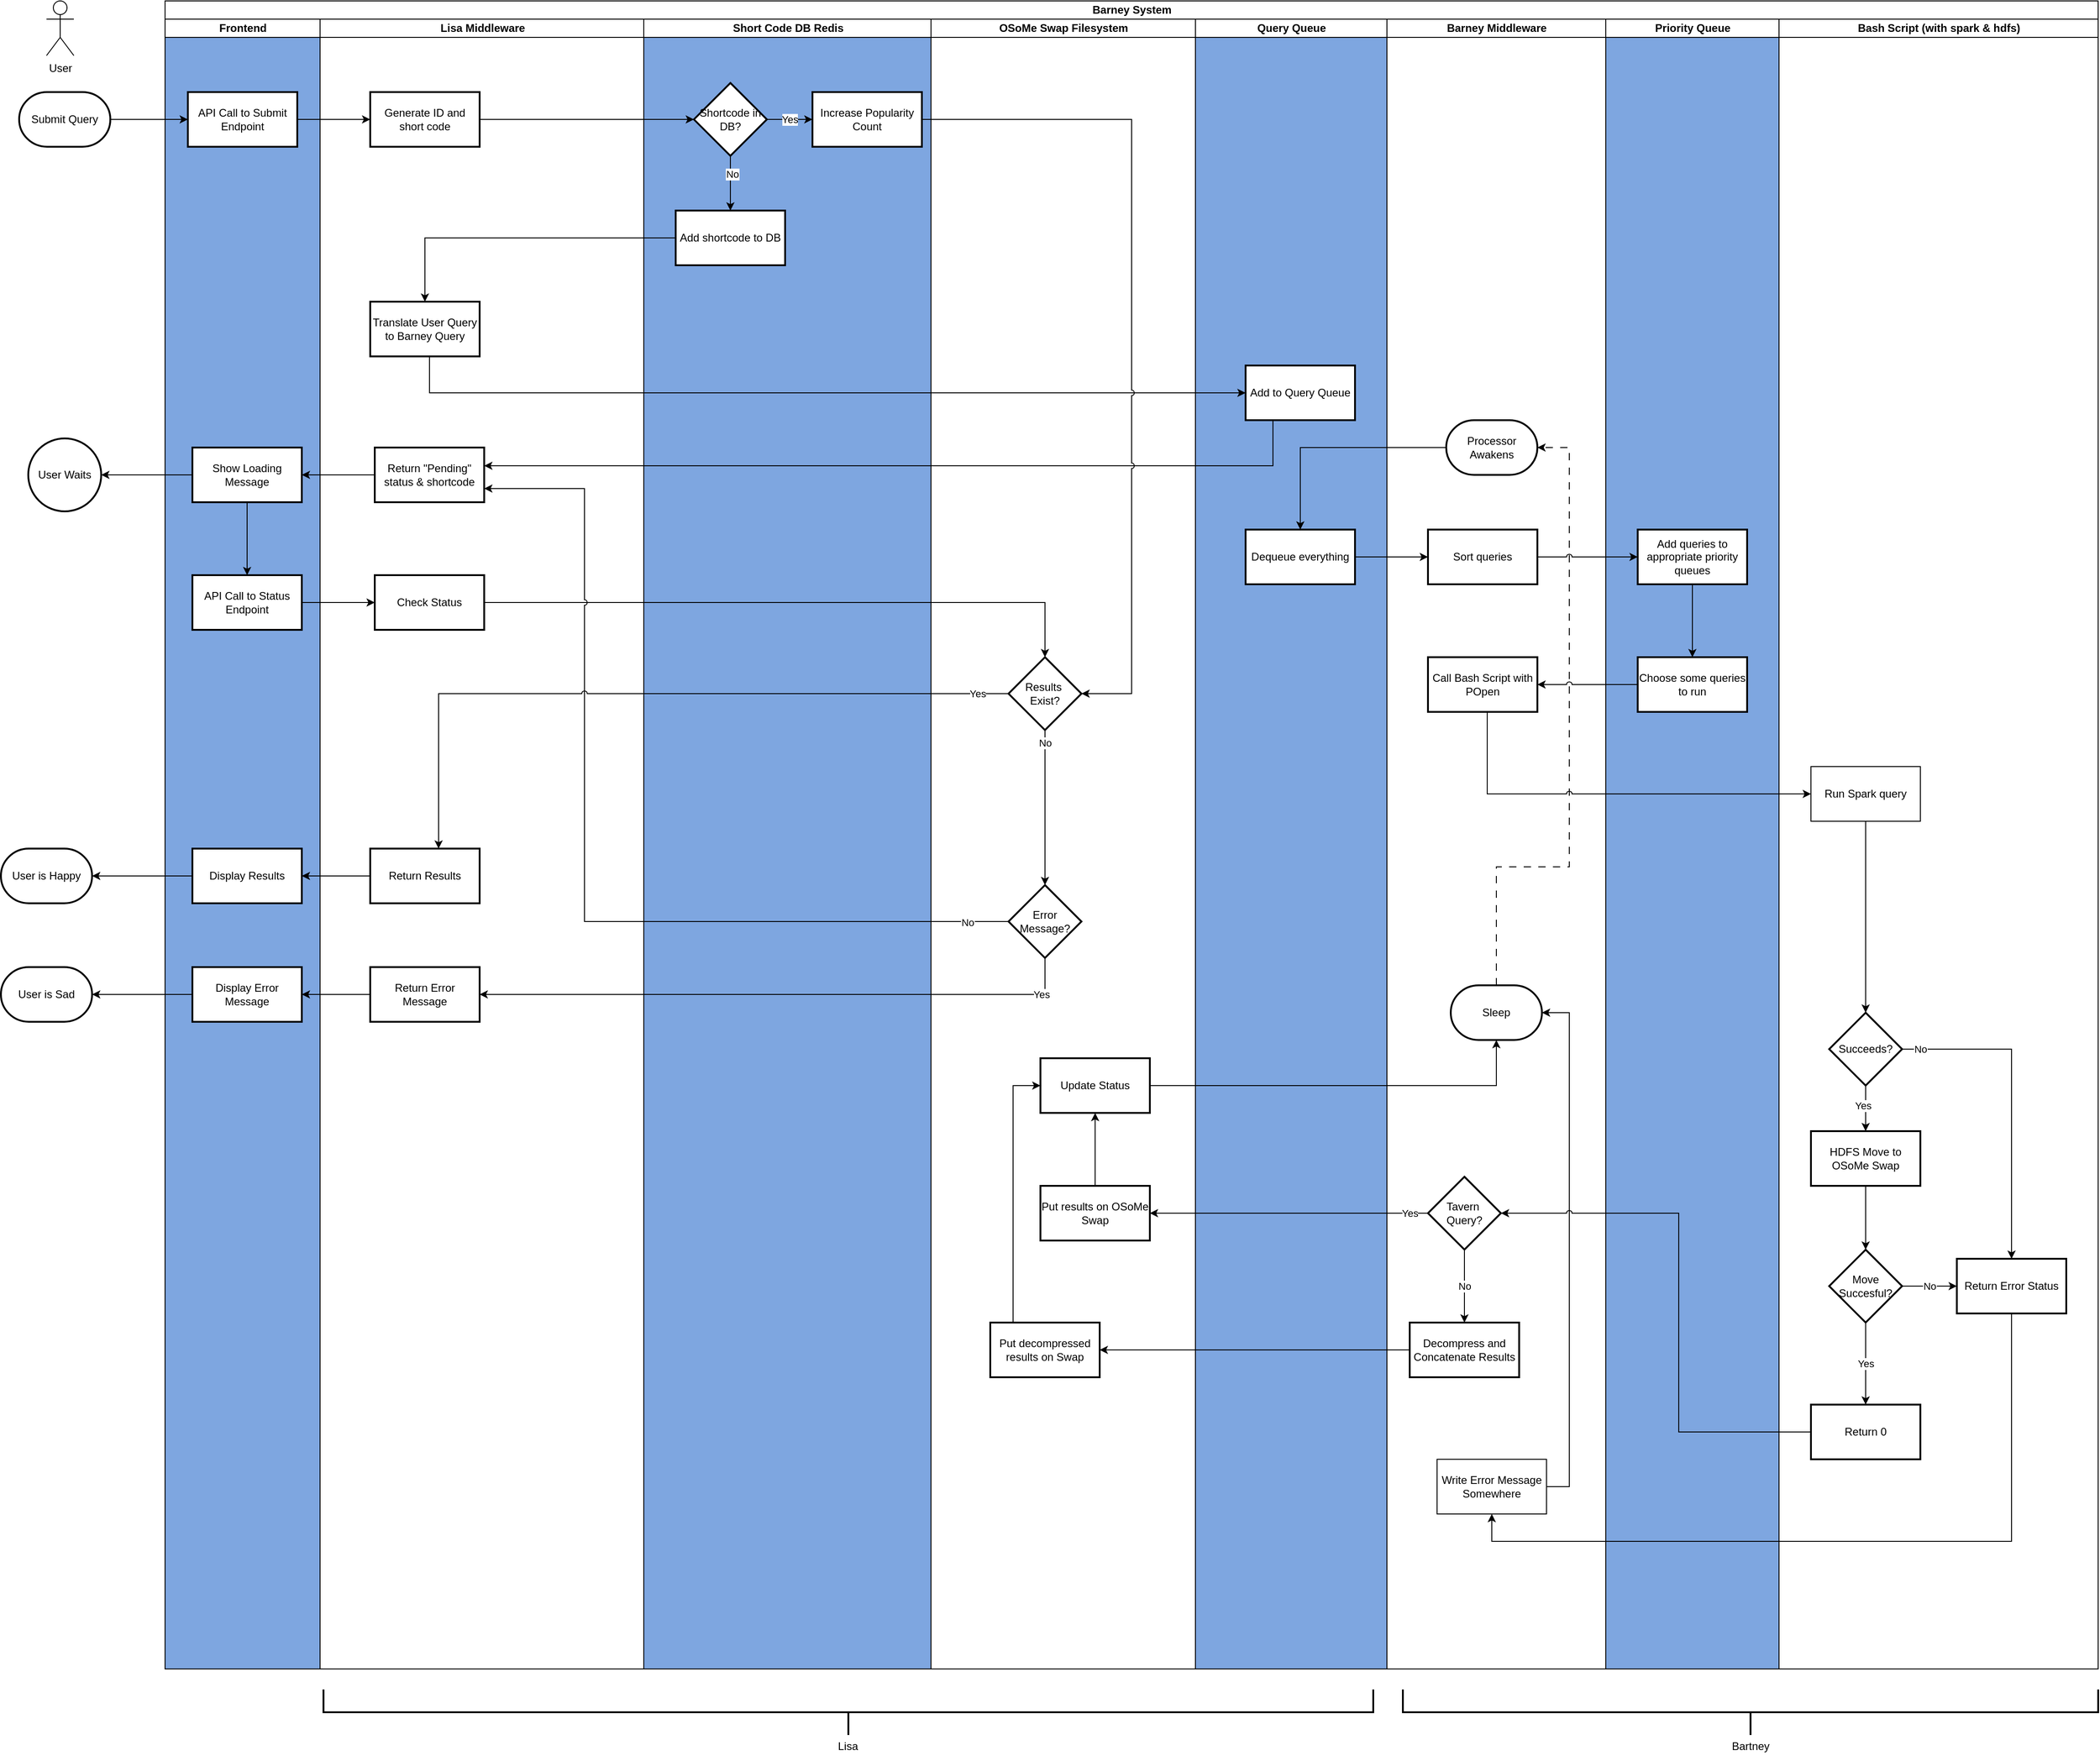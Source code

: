 <mxfile version="24.8.6">
  <diagram id="kgpKYQtTHZ0yAKxKKP6v" name="Page-1">
    <mxGraphModel dx="2049" dy="1249" grid="1" gridSize="10" guides="1" tooltips="1" connect="1" arrows="1" fold="1" page="1" pageScale="1" pageWidth="850" pageHeight="1100" math="0" shadow="0">
      <root>
        <mxCell id="0" />
        <mxCell id="1" parent="0" />
        <mxCell id="U2cqP8np_BF_2Da-hMUV-1" value="Barney System" style="swimlane;childLayout=stackLayout;resizeParent=1;resizeParentMax=0;startSize=20;html=1;" parent="1" vertex="1">
          <mxGeometry x="250" y="60" width="2120" height="1830" as="geometry">
            <mxRectangle x="160.0" y="60" width="70" height="30" as="alternateBounds" />
          </mxGeometry>
        </mxCell>
        <mxCell id="U2cqP8np_BF_2Da-hMUV-2" value="Frontend" style="swimlane;startSize=20;html=1;swimlaneLine=1;glass=0;rounded=0;fillStyle=auto;swimlaneFillColor=#7EA6E0;" parent="U2cqP8np_BF_2Da-hMUV-1" vertex="1">
          <mxGeometry y="20" width="170" height="1810" as="geometry" />
        </mxCell>
        <mxCell id="U2cqP8np_BF_2Da-hMUV-15" value="API Call to Submit Endpoint" style="whiteSpace=wrap;html=1;strokeWidth=2;" parent="U2cqP8np_BF_2Da-hMUV-2" vertex="1">
          <mxGeometry x="25" y="80" width="120" height="60" as="geometry" />
        </mxCell>
        <mxCell id="U2cqP8np_BF_2Da-hMUV-48" value="API Call to Status Endpoint" style="whiteSpace=wrap;html=1;strokeWidth=2;" parent="U2cqP8np_BF_2Da-hMUV-2" vertex="1">
          <mxGeometry x="30" y="610" width="120" height="60" as="geometry" />
        </mxCell>
        <mxCell id="U2cqP8np_BF_2Da-hMUV-31" value="Display Results" style="whiteSpace=wrap;html=1;strokeWidth=2;" parent="U2cqP8np_BF_2Da-hMUV-2" vertex="1">
          <mxGeometry x="30" y="910" width="120" height="60" as="geometry" />
        </mxCell>
        <mxCell id="U2cqP8np_BF_2Da-hMUV-68" value="Display Error Message" style="whiteSpace=wrap;html=1;strokeWidth=2;" parent="U2cqP8np_BF_2Da-hMUV-2" vertex="1">
          <mxGeometry x="30" y="1040" width="120" height="60" as="geometry" />
        </mxCell>
        <mxCell id="U2cqP8np_BF_2Da-hMUV-3" value="Lisa Middleware" style="swimlane;startSize=20;html=1;" parent="U2cqP8np_BF_2Da-hMUV-1" vertex="1">
          <mxGeometry x="170" y="20" width="355" height="1810" as="geometry" />
        </mxCell>
        <mxCell id="U2cqP8np_BF_2Da-hMUV-17" value="Generate ID and short code" style="whiteSpace=wrap;html=1;strokeWidth=2;" parent="U2cqP8np_BF_2Da-hMUV-3" vertex="1">
          <mxGeometry x="55" y="80" width="120" height="60" as="geometry" />
        </mxCell>
        <mxCell id="U2cqP8np_BF_2Da-hMUV-29" value="Return Results" style="whiteSpace=wrap;html=1;strokeWidth=2;" parent="U2cqP8np_BF_2Da-hMUV-3" vertex="1">
          <mxGeometry x="55" y="910" width="120" height="60" as="geometry" />
        </mxCell>
        <mxCell id="U2cqP8np_BF_2Da-hMUV-38" value="Translate User Query to Barney Query" style="whiteSpace=wrap;html=1;strokeWidth=2;" parent="U2cqP8np_BF_2Da-hMUV-3" vertex="1">
          <mxGeometry x="55" y="310" width="120" height="60" as="geometry" />
        </mxCell>
        <mxCell id="U2cqP8np_BF_2Da-hMUV-45" value="" style="edgeStyle=orthogonalEdgeStyle;rounded=0;orthogonalLoop=1;jettySize=auto;html=1;" parent="U2cqP8np_BF_2Da-hMUV-3" source="U2cqP8np_BF_2Da-hMUV-42" target="U2cqP8np_BF_2Da-hMUV-44" edge="1">
          <mxGeometry relative="1" as="geometry" />
        </mxCell>
        <mxCell id="U2cqP8np_BF_2Da-hMUV-42" value="Return &quot;Pending&quot; status &amp;amp; shortcode" style="whiteSpace=wrap;html=1;strokeWidth=2;" parent="U2cqP8np_BF_2Da-hMUV-3" vertex="1">
          <mxGeometry x="60" y="470" width="120" height="60" as="geometry" />
        </mxCell>
        <mxCell id="U2cqP8np_BF_2Da-hMUV-44" value="Show Loading Message" style="whiteSpace=wrap;html=1;strokeWidth=2;" parent="U2cqP8np_BF_2Da-hMUV-3" vertex="1">
          <mxGeometry x="-140" y="470" width="120" height="60" as="geometry" />
        </mxCell>
        <mxCell id="U2cqP8np_BF_2Da-hMUV-50" value="Check Status" style="whiteSpace=wrap;html=1;strokeWidth=2;" parent="U2cqP8np_BF_2Da-hMUV-3" vertex="1">
          <mxGeometry x="60" y="610" width="120" height="60" as="geometry" />
        </mxCell>
        <mxCell id="U2cqP8np_BF_2Da-hMUV-66" value="&lt;div&gt;Return Error Message&lt;/div&gt;" style="whiteSpace=wrap;html=1;strokeWidth=2;" parent="U2cqP8np_BF_2Da-hMUV-3" vertex="1">
          <mxGeometry x="55" y="1040" width="120" height="60" as="geometry" />
        </mxCell>
        <mxCell id="U2cqP8np_BF_2Da-hMUV-4" value="Short Code DB Redis" style="swimlane;startSize=20;html=1;swimlaneFillColor=#7EA6E0;" parent="U2cqP8np_BF_2Da-hMUV-1" vertex="1">
          <mxGeometry x="525" y="20" width="315" height="1810" as="geometry" />
        </mxCell>
        <mxCell id="dBEw5-Hh2-4M5QTHSWKS-4" value="Yes" style="edgeStyle=orthogonalEdgeStyle;rounded=0;orthogonalLoop=1;jettySize=auto;html=1;" edge="1" parent="U2cqP8np_BF_2Da-hMUV-4" source="dBEw5-Hh2-4M5QTHSWKS-1" target="dBEw5-Hh2-4M5QTHSWKS-3">
          <mxGeometry relative="1" as="geometry" />
        </mxCell>
        <mxCell id="dBEw5-Hh2-4M5QTHSWKS-7" value="" style="edgeStyle=orthogonalEdgeStyle;rounded=0;orthogonalLoop=1;jettySize=auto;html=1;" edge="1" parent="U2cqP8np_BF_2Da-hMUV-4" source="dBEw5-Hh2-4M5QTHSWKS-1" target="dBEw5-Hh2-4M5QTHSWKS-6">
          <mxGeometry relative="1" as="geometry" />
        </mxCell>
        <mxCell id="dBEw5-Hh2-4M5QTHSWKS-8" value="&lt;div&gt;No&lt;/div&gt;" style="edgeLabel;html=1;align=center;verticalAlign=middle;resizable=0;points=[];" vertex="1" connectable="0" parent="dBEw5-Hh2-4M5QTHSWKS-7">
          <mxGeometry x="-0.333" y="2" relative="1" as="geometry">
            <mxPoint as="offset" />
          </mxGeometry>
        </mxCell>
        <mxCell id="dBEw5-Hh2-4M5QTHSWKS-1" value="Shortcode in DB?" style="rhombus;whiteSpace=wrap;html=1;strokeWidth=2;" vertex="1" parent="U2cqP8np_BF_2Da-hMUV-4">
          <mxGeometry x="55" y="70" width="80" height="80" as="geometry" />
        </mxCell>
        <mxCell id="dBEw5-Hh2-4M5QTHSWKS-3" value="Increase Popularity Count" style="whiteSpace=wrap;html=1;strokeWidth=2;" vertex="1" parent="U2cqP8np_BF_2Da-hMUV-4">
          <mxGeometry x="185" y="80" width="120" height="60" as="geometry" />
        </mxCell>
        <mxCell id="dBEw5-Hh2-4M5QTHSWKS-6" value="Add shortcode to DB" style="whiteSpace=wrap;html=1;strokeWidth=2;" vertex="1" parent="U2cqP8np_BF_2Da-hMUV-4">
          <mxGeometry x="35" y="210" width="120" height="60" as="geometry" />
        </mxCell>
        <mxCell id="U2cqP8np_BF_2Da-hMUV-8" value="OSoMe Swap Filesystem" style="swimlane;startSize=20;html=1;" parent="U2cqP8np_BF_2Da-hMUV-1" vertex="1">
          <mxGeometry x="840" y="20" width="290" height="1810" as="geometry" />
        </mxCell>
        <mxCell id="U2cqP8np_BF_2Da-hMUV-56" value="&lt;div&gt;Results&amp;nbsp;&lt;/div&gt;&lt;div&gt;Exist?&lt;/div&gt;" style="rhombus;whiteSpace=wrap;html=1;strokeWidth=2;" parent="U2cqP8np_BF_2Da-hMUV-8" vertex="1">
          <mxGeometry x="85" y="700" width="80" height="80" as="geometry" />
        </mxCell>
        <mxCell id="U2cqP8np_BF_2Da-hMUV-62" value="&lt;div&gt;Error Message?&lt;/div&gt;" style="rhombus;whiteSpace=wrap;html=1;strokeWidth=2;" parent="U2cqP8np_BF_2Da-hMUV-8" vertex="1">
          <mxGeometry x="85" y="950" width="80" height="80" as="geometry" />
        </mxCell>
        <mxCell id="U2cqP8np_BF_2Da-hMUV-203" value="" style="edgeStyle=orthogonalEdgeStyle;rounded=0;orthogonalLoop=1;jettySize=auto;html=1;" parent="U2cqP8np_BF_2Da-hMUV-8" source="U2cqP8np_BF_2Da-hMUV-109" target="U2cqP8np_BF_2Da-hMUV-202" edge="1">
          <mxGeometry relative="1" as="geometry" />
        </mxCell>
        <mxCell id="U2cqP8np_BF_2Da-hMUV-109" value="Put results on OSoMe Swap" style="whiteSpace=wrap;html=1;strokeWidth=2;" parent="U2cqP8np_BF_2Da-hMUV-8" vertex="1">
          <mxGeometry x="120" y="1280" width="120" height="60" as="geometry" />
        </mxCell>
        <mxCell id="U2cqP8np_BF_2Da-hMUV-204" style="edgeStyle=orthogonalEdgeStyle;rounded=0;orthogonalLoop=1;jettySize=auto;html=1;" parent="U2cqP8np_BF_2Da-hMUV-8" source="U2cqP8np_BF_2Da-hMUV-112" target="U2cqP8np_BF_2Da-hMUV-202" edge="1">
          <mxGeometry relative="1" as="geometry">
            <Array as="points">
              <mxPoint x="90" y="1170" />
            </Array>
          </mxGeometry>
        </mxCell>
        <mxCell id="U2cqP8np_BF_2Da-hMUV-112" value="Put decompressed results on Swap" style="whiteSpace=wrap;html=1;strokeWidth=2;" parent="U2cqP8np_BF_2Da-hMUV-8" vertex="1">
          <mxGeometry x="65" y="1430" width="120" height="60" as="geometry" />
        </mxCell>
        <mxCell id="U2cqP8np_BF_2Da-hMUV-202" value="Update Status" style="whiteSpace=wrap;html=1;strokeWidth=2;" parent="U2cqP8np_BF_2Da-hMUV-8" vertex="1">
          <mxGeometry x="120" y="1140" width="120" height="60" as="geometry" />
        </mxCell>
        <mxCell id="U2cqP8np_BF_2Da-hMUV-212" value="No" style="edgeStyle=orthogonalEdgeStyle;rounded=0;orthogonalLoop=1;jettySize=auto;html=1;exitX=0.5;exitY=1;exitDx=0;exitDy=0;" parent="U2cqP8np_BF_2Da-hMUV-8" source="U2cqP8np_BF_2Da-hMUV-56" target="U2cqP8np_BF_2Da-hMUV-62" edge="1">
          <mxGeometry x="-0.837" relative="1" as="geometry">
            <Array as="points" />
            <mxPoint as="offset" />
            <mxPoint x="-195" y="840" as="targetPoint" />
          </mxGeometry>
        </mxCell>
        <mxCell id="U2cqP8np_BF_2Da-hMUV-19" value="Query Queue" style="swimlane;startSize=20;html=1;swimlaneFillColor=#7EA6E0;" parent="U2cqP8np_BF_2Da-hMUV-1" vertex="1">
          <mxGeometry x="1130" y="20" width="210" height="1810" as="geometry" />
        </mxCell>
        <mxCell id="U2cqP8np_BF_2Da-hMUV-40" value="Add to Query Queue" style="whiteSpace=wrap;html=1;strokeWidth=2;" parent="U2cqP8np_BF_2Da-hMUV-19" vertex="1">
          <mxGeometry x="55" y="380" width="120" height="60" as="geometry" />
        </mxCell>
        <mxCell id="U2cqP8np_BF_2Da-hMUV-83" value="Dequeue everything" style="whiteSpace=wrap;html=1;strokeWidth=2;" parent="U2cqP8np_BF_2Da-hMUV-19" vertex="1">
          <mxGeometry x="55" y="560" width="120" height="60" as="geometry" />
        </mxCell>
        <mxCell id="U2cqP8np_BF_2Da-hMUV-6" value="&lt;div&gt;Barney Middleware&lt;br&gt;&lt;/div&gt;" style="swimlane;startSize=20;html=1;" parent="U2cqP8np_BF_2Da-hMUV-1" vertex="1">
          <mxGeometry x="1340" y="20" width="240" height="1810" as="geometry" />
        </mxCell>
        <mxCell id="U2cqP8np_BF_2Da-hMUV-82" value="Processor Awakens" style="strokeWidth=2;html=1;shape=mxgraph.flowchart.terminator;whiteSpace=wrap;" parent="U2cqP8np_BF_2Da-hMUV-6" vertex="1">
          <mxGeometry x="65" y="440" width="100" height="60" as="geometry" />
        </mxCell>
        <mxCell id="U2cqP8np_BF_2Da-hMUV-86" value="Sort queries" style="whiteSpace=wrap;html=1;strokeWidth=2;" parent="U2cqP8np_BF_2Da-hMUV-6" vertex="1">
          <mxGeometry x="45" y="560" width="120" height="60" as="geometry" />
        </mxCell>
        <mxCell id="U2cqP8np_BF_2Da-hMUV-92" value="Call Bash Script with POpen" style="whiteSpace=wrap;html=1;strokeWidth=2;" parent="U2cqP8np_BF_2Da-hMUV-6" vertex="1">
          <mxGeometry x="45" y="700" width="120" height="60" as="geometry" />
        </mxCell>
        <mxCell id="U2cqP8np_BF_2Da-hMUV-103" value="Sleep" style="strokeWidth=2;html=1;shape=mxgraph.flowchart.terminator;whiteSpace=wrap;" parent="U2cqP8np_BF_2Da-hMUV-6" vertex="1">
          <mxGeometry x="70" y="1060" width="100" height="60" as="geometry" />
        </mxCell>
        <mxCell id="U2cqP8np_BF_2Da-hMUV-108" value="No" style="edgeStyle=orthogonalEdgeStyle;rounded=0;orthogonalLoop=1;jettySize=auto;html=1;" parent="U2cqP8np_BF_2Da-hMUV-6" source="U2cqP8np_BF_2Da-hMUV-105" target="U2cqP8np_BF_2Da-hMUV-107" edge="1">
          <mxGeometry relative="1" as="geometry" />
        </mxCell>
        <mxCell id="U2cqP8np_BF_2Da-hMUV-105" value="&lt;div style=&quot;font-size: 12px;&quot;&gt;Tavern&amp;nbsp;&lt;/div&gt;&lt;div style=&quot;font-size: 12px;&quot;&gt;Query?&lt;/div&gt;" style="rhombus;whiteSpace=wrap;html=1;strokeWidth=2;fontSize=10;" parent="U2cqP8np_BF_2Da-hMUV-6" vertex="1">
          <mxGeometry x="45" y="1270" width="80" height="80" as="geometry" />
        </mxCell>
        <mxCell id="U2cqP8np_BF_2Da-hMUV-107" value="Decompress and Concatenate Results" style="whiteSpace=wrap;html=1;strokeWidth=2;" parent="U2cqP8np_BF_2Da-hMUV-6" vertex="1">
          <mxGeometry x="25" y="1430" width="120" height="60" as="geometry" />
        </mxCell>
        <mxCell id="U2cqP8np_BF_2Da-hMUV-115" style="edgeStyle=orthogonalEdgeStyle;rounded=0;orthogonalLoop=1;jettySize=auto;html=1;jumpStyle=arc;exitX=0.5;exitY=0;exitDx=0;exitDy=0;exitPerimeter=0;dashed=1;dashPattern=8 8;" parent="U2cqP8np_BF_2Da-hMUV-6" source="U2cqP8np_BF_2Da-hMUV-103" target="U2cqP8np_BF_2Da-hMUV-82" edge="1">
          <mxGeometry relative="1" as="geometry">
            <Array as="points">
              <mxPoint x="120" y="930" />
              <mxPoint x="200" y="930" />
              <mxPoint x="200" y="470" />
            </Array>
          </mxGeometry>
        </mxCell>
        <mxCell id="U2cqP8np_BF_2Da-hMUV-257" style="edgeStyle=orthogonalEdgeStyle;rounded=0;orthogonalLoop=1;jettySize=auto;html=1;jumpStyle=arc;entryX=1;entryY=0.5;entryDx=0;entryDy=0;entryPerimeter=0;" parent="U2cqP8np_BF_2Da-hMUV-6" source="U2cqP8np_BF_2Da-hMUV-254" target="U2cqP8np_BF_2Da-hMUV-103" edge="1">
          <mxGeometry relative="1" as="geometry">
            <Array as="points">
              <mxPoint x="200" y="1610" />
              <mxPoint x="200" y="1090" />
            </Array>
          </mxGeometry>
        </mxCell>
        <mxCell id="U2cqP8np_BF_2Da-hMUV-254" value="Write Error Message Somewhere" style="rounded=0;whiteSpace=wrap;html=1;" parent="U2cqP8np_BF_2Da-hMUV-6" vertex="1">
          <mxGeometry x="55" y="1580" width="120" height="60" as="geometry" />
        </mxCell>
        <mxCell id="U2cqP8np_BF_2Da-hMUV-7" value="Priority Queue" style="swimlane;startSize=20;html=1;swimlaneFillColor=#7EA6E0;" parent="U2cqP8np_BF_2Da-hMUV-1" vertex="1">
          <mxGeometry x="1580" y="20" width="190" height="1810" as="geometry" />
        </mxCell>
        <mxCell id="U2cqP8np_BF_2Da-hMUV-91" value="" style="edgeStyle=orthogonalEdgeStyle;rounded=0;orthogonalLoop=1;jettySize=auto;html=1;" parent="U2cqP8np_BF_2Da-hMUV-7" source="U2cqP8np_BF_2Da-hMUV-88" target="U2cqP8np_BF_2Da-hMUV-90" edge="1">
          <mxGeometry relative="1" as="geometry" />
        </mxCell>
        <mxCell id="U2cqP8np_BF_2Da-hMUV-88" value="Add queries to appropriate priority queues" style="whiteSpace=wrap;html=1;strokeWidth=2;" parent="U2cqP8np_BF_2Da-hMUV-7" vertex="1">
          <mxGeometry x="35" y="560" width="120" height="60" as="geometry" />
        </mxCell>
        <mxCell id="U2cqP8np_BF_2Da-hMUV-90" value="Choose some queries to run" style="whiteSpace=wrap;html=1;strokeWidth=2;" parent="U2cqP8np_BF_2Da-hMUV-7" vertex="1">
          <mxGeometry x="35" y="700" width="120" height="60" as="geometry" />
        </mxCell>
        <mxCell id="U2cqP8np_BF_2Da-hMUV-13" value="Bash Script (with spark &amp;amp; hdfs)" style="swimlane;startSize=20;html=1;" parent="U2cqP8np_BF_2Da-hMUV-1" vertex="1">
          <mxGeometry x="1770" y="20" width="350" height="1810" as="geometry" />
        </mxCell>
        <mxCell id="U2cqP8np_BF_2Da-hMUV-238" value="" style="edgeStyle=orthogonalEdgeStyle;rounded=0;orthogonalLoop=1;jettySize=auto;html=1;" parent="U2cqP8np_BF_2Da-hMUV-13" source="U2cqP8np_BF_2Da-hMUV-235" target="U2cqP8np_BF_2Da-hMUV-237" edge="1">
          <mxGeometry relative="1" as="geometry" />
        </mxCell>
        <mxCell id="U2cqP8np_BF_2Da-hMUV-240" value="Yes" style="edgeLabel;html=1;align=center;verticalAlign=middle;resizable=0;points=[];" parent="U2cqP8np_BF_2Da-hMUV-238" vertex="1" connectable="0">
          <mxGeometry x="-0.114" y="-3" relative="1" as="geometry">
            <mxPoint as="offset" />
          </mxGeometry>
        </mxCell>
        <mxCell id="U2cqP8np_BF_2Da-hMUV-242" value="No" style="edgeStyle=orthogonalEdgeStyle;rounded=0;orthogonalLoop=1;jettySize=auto;html=1;" parent="U2cqP8np_BF_2Da-hMUV-13" source="U2cqP8np_BF_2Da-hMUV-235" target="U2cqP8np_BF_2Da-hMUV-248" edge="1">
          <mxGeometry x="-0.886" relative="1" as="geometry">
            <mxPoint x="255.0" y="1220" as="targetPoint" />
            <mxPoint as="offset" />
          </mxGeometry>
        </mxCell>
        <mxCell id="U2cqP8np_BF_2Da-hMUV-235" value="Succeeds?" style="rhombus;whiteSpace=wrap;html=1;strokeWidth=2;" parent="U2cqP8np_BF_2Da-hMUV-13" vertex="1">
          <mxGeometry x="55" y="1090" width="80" height="80" as="geometry" />
        </mxCell>
        <mxCell id="U2cqP8np_BF_2Da-hMUV-244" value="" style="edgeStyle=orthogonalEdgeStyle;rounded=0;orthogonalLoop=1;jettySize=auto;html=1;" parent="U2cqP8np_BF_2Da-hMUV-13" source="U2cqP8np_BF_2Da-hMUV-237" target="U2cqP8np_BF_2Da-hMUV-243" edge="1">
          <mxGeometry relative="1" as="geometry" />
        </mxCell>
        <mxCell id="U2cqP8np_BF_2Da-hMUV-237" value="HDFS Move to OSoMe Swap" style="whiteSpace=wrap;html=1;strokeWidth=2;" parent="U2cqP8np_BF_2Da-hMUV-13" vertex="1">
          <mxGeometry x="35" y="1220" width="120" height="60" as="geometry" />
        </mxCell>
        <mxCell id="U2cqP8np_BF_2Da-hMUV-247" value="Yes" style="edgeStyle=orthogonalEdgeStyle;rounded=0;orthogonalLoop=1;jettySize=auto;html=1;" parent="U2cqP8np_BF_2Da-hMUV-13" source="U2cqP8np_BF_2Da-hMUV-243" target="U2cqP8np_BF_2Da-hMUV-246" edge="1">
          <mxGeometry relative="1" as="geometry" />
        </mxCell>
        <mxCell id="U2cqP8np_BF_2Da-hMUV-249" value="No" style="edgeStyle=orthogonalEdgeStyle;rounded=0;orthogonalLoop=1;jettySize=auto;html=1;" parent="U2cqP8np_BF_2Da-hMUV-13" source="U2cqP8np_BF_2Da-hMUV-243" target="U2cqP8np_BF_2Da-hMUV-248" edge="1">
          <mxGeometry relative="1" as="geometry" />
        </mxCell>
        <mxCell id="U2cqP8np_BF_2Da-hMUV-243" value="Move Succesful?" style="rhombus;whiteSpace=wrap;html=1;strokeWidth=2;" parent="U2cqP8np_BF_2Da-hMUV-13" vertex="1">
          <mxGeometry x="55" y="1350" width="80" height="80" as="geometry" />
        </mxCell>
        <mxCell id="U2cqP8np_BF_2Da-hMUV-246" value="Return 0" style="whiteSpace=wrap;html=1;strokeWidth=2;" parent="U2cqP8np_BF_2Da-hMUV-13" vertex="1">
          <mxGeometry x="35" y="1520" width="120" height="60" as="geometry" />
        </mxCell>
        <mxCell id="U2cqP8np_BF_2Da-hMUV-248" value="Return Error Status" style="whiteSpace=wrap;html=1;strokeWidth=2;" parent="U2cqP8np_BF_2Da-hMUV-13" vertex="1">
          <mxGeometry x="195" y="1360" width="120" height="60" as="geometry" />
        </mxCell>
        <mxCell id="dBEw5-Hh2-4M5QTHSWKS-13" style="edgeStyle=orthogonalEdgeStyle;rounded=0;orthogonalLoop=1;jettySize=auto;html=1;" edge="1" parent="U2cqP8np_BF_2Da-hMUV-13" source="dBEw5-Hh2-4M5QTHSWKS-12" target="U2cqP8np_BF_2Da-hMUV-235">
          <mxGeometry relative="1" as="geometry" />
        </mxCell>
        <mxCell id="dBEw5-Hh2-4M5QTHSWKS-12" value="Run Spark query" style="rounded=0;whiteSpace=wrap;html=1;" vertex="1" parent="U2cqP8np_BF_2Da-hMUV-13">
          <mxGeometry x="35" y="820" width="120" height="60" as="geometry" />
        </mxCell>
        <mxCell id="U2cqP8np_BF_2Da-hMUV-18" value="" style="edgeStyle=orthogonalEdgeStyle;rounded=0;orthogonalLoop=1;jettySize=auto;html=1;" parent="U2cqP8np_BF_2Da-hMUV-1" source="U2cqP8np_BF_2Da-hMUV-15" target="U2cqP8np_BF_2Da-hMUV-17" edge="1">
          <mxGeometry relative="1" as="geometry" />
        </mxCell>
        <mxCell id="U2cqP8np_BF_2Da-hMUV-41" value="" style="edgeStyle=orthogonalEdgeStyle;rounded=0;orthogonalLoop=1;jettySize=auto;html=1;jumpStyle=arc;" parent="U2cqP8np_BF_2Da-hMUV-1" source="U2cqP8np_BF_2Da-hMUV-38" target="U2cqP8np_BF_2Da-hMUV-40" edge="1">
          <mxGeometry relative="1" as="geometry">
            <Array as="points">
              <mxPoint x="290" y="430" />
            </Array>
          </mxGeometry>
        </mxCell>
        <mxCell id="U2cqP8np_BF_2Da-hMUV-43" value="" style="edgeStyle=orthogonalEdgeStyle;rounded=0;orthogonalLoop=1;jettySize=auto;html=1;exitX=0.25;exitY=1;exitDx=0;exitDy=0;jumpStyle=arc;" parent="U2cqP8np_BF_2Da-hMUV-1" source="U2cqP8np_BF_2Da-hMUV-40" target="U2cqP8np_BF_2Da-hMUV-42" edge="1">
          <mxGeometry relative="1" as="geometry">
            <Array as="points">
              <mxPoint x="1215" y="510" />
            </Array>
          </mxGeometry>
        </mxCell>
        <mxCell id="U2cqP8np_BF_2Da-hMUV-49" value="" style="edgeStyle=orthogonalEdgeStyle;rounded=0;orthogonalLoop=1;jettySize=auto;html=1;" parent="U2cqP8np_BF_2Da-hMUV-1" source="U2cqP8np_BF_2Da-hMUV-44" target="U2cqP8np_BF_2Da-hMUV-48" edge="1">
          <mxGeometry relative="1" as="geometry" />
        </mxCell>
        <mxCell id="U2cqP8np_BF_2Da-hMUV-51" value="" style="edgeStyle=orthogonalEdgeStyle;rounded=0;orthogonalLoop=1;jettySize=auto;html=1;" parent="U2cqP8np_BF_2Da-hMUV-1" source="U2cqP8np_BF_2Da-hMUV-48" target="U2cqP8np_BF_2Da-hMUV-50" edge="1">
          <mxGeometry relative="1" as="geometry" />
        </mxCell>
        <mxCell id="U2cqP8np_BF_2Da-hMUV-53" value="" style="edgeStyle=orthogonalEdgeStyle;rounded=0;orthogonalLoop=1;jettySize=auto;html=1;jumpStyle=arc;" parent="U2cqP8np_BF_2Da-hMUV-1" source="U2cqP8np_BF_2Da-hMUV-50" target="U2cqP8np_BF_2Da-hMUV-56" edge="1">
          <mxGeometry relative="1" as="geometry" />
        </mxCell>
        <mxCell id="U2cqP8np_BF_2Da-hMUV-54" style="edgeStyle=orthogonalEdgeStyle;rounded=0;orthogonalLoop=1;jettySize=auto;html=1;entryX=1;entryY=0.75;entryDx=0;entryDy=0;jumpStyle=arc;exitX=0;exitY=0.5;exitDx=0;exitDy=0;" parent="U2cqP8np_BF_2Da-hMUV-1" source="U2cqP8np_BF_2Da-hMUV-62" target="U2cqP8np_BF_2Da-hMUV-42" edge="1">
          <mxGeometry relative="1" as="geometry">
            <mxPoint x="795" y="920" as="sourcePoint" />
            <Array as="points">
              <mxPoint x="460" y="1010" />
              <mxPoint x="460" y="535" />
            </Array>
          </mxGeometry>
        </mxCell>
        <mxCell id="U2cqP8np_BF_2Da-hMUV-210" value="No" style="edgeLabel;html=1;align=center;verticalAlign=middle;resizable=0;points=[];" parent="U2cqP8np_BF_2Da-hMUV-54" vertex="1" connectable="0">
          <mxGeometry x="-0.915" y="1" relative="1" as="geometry">
            <mxPoint x="-1" as="offset" />
          </mxGeometry>
        </mxCell>
        <mxCell id="U2cqP8np_BF_2Da-hMUV-32" value="" style="edgeStyle=orthogonalEdgeStyle;rounded=0;orthogonalLoop=1;jettySize=auto;html=1;" parent="U2cqP8np_BF_2Da-hMUV-1" source="U2cqP8np_BF_2Da-hMUV-29" target="U2cqP8np_BF_2Da-hMUV-31" edge="1">
          <mxGeometry relative="1" as="geometry" />
        </mxCell>
        <mxCell id="U2cqP8np_BF_2Da-hMUV-59" value="Yes" style="edgeStyle=orthogonalEdgeStyle;rounded=0;orthogonalLoop=1;jettySize=auto;html=1;jumpStyle=arc;" parent="U2cqP8np_BF_2Da-hMUV-1" source="U2cqP8np_BF_2Da-hMUV-56" target="U2cqP8np_BF_2Da-hMUV-29" edge="1">
          <mxGeometry x="-0.914" relative="1" as="geometry">
            <Array as="points">
              <mxPoint x="300" y="760" />
            </Array>
            <mxPoint as="offset" />
          </mxGeometry>
        </mxCell>
        <mxCell id="U2cqP8np_BF_2Da-hMUV-67" value="&lt;div&gt;Yes&lt;/div&gt;" style="edgeStyle=orthogonalEdgeStyle;rounded=0;orthogonalLoop=1;jettySize=auto;html=1;exitX=0.5;exitY=1;exitDx=0;exitDy=0;" parent="U2cqP8np_BF_2Da-hMUV-1" source="U2cqP8np_BF_2Da-hMUV-62" target="U2cqP8np_BF_2Da-hMUV-66" edge="1">
          <mxGeometry x="-0.867" relative="1" as="geometry">
            <Array as="points">
              <mxPoint x="965" y="1090" />
            </Array>
            <mxPoint as="offset" />
          </mxGeometry>
        </mxCell>
        <mxCell id="U2cqP8np_BF_2Da-hMUV-69" value="" style="edgeStyle=orthogonalEdgeStyle;rounded=0;orthogonalLoop=1;jettySize=auto;html=1;" parent="U2cqP8np_BF_2Da-hMUV-1" source="U2cqP8np_BF_2Da-hMUV-66" target="U2cqP8np_BF_2Da-hMUV-68" edge="1">
          <mxGeometry relative="1" as="geometry" />
        </mxCell>
        <mxCell id="U2cqP8np_BF_2Da-hMUV-84" value="" style="edgeStyle=orthogonalEdgeStyle;rounded=0;orthogonalLoop=1;jettySize=auto;html=1;" parent="U2cqP8np_BF_2Da-hMUV-1" source="U2cqP8np_BF_2Da-hMUV-82" target="U2cqP8np_BF_2Da-hMUV-83" edge="1">
          <mxGeometry relative="1" as="geometry" />
        </mxCell>
        <mxCell id="U2cqP8np_BF_2Da-hMUV-87" value="" style="edgeStyle=orthogonalEdgeStyle;rounded=0;orthogonalLoop=1;jettySize=auto;html=1;" parent="U2cqP8np_BF_2Da-hMUV-1" source="U2cqP8np_BF_2Da-hMUV-83" target="U2cqP8np_BF_2Da-hMUV-86" edge="1">
          <mxGeometry relative="1" as="geometry" />
        </mxCell>
        <mxCell id="U2cqP8np_BF_2Da-hMUV-89" value="" style="edgeStyle=orthogonalEdgeStyle;rounded=0;orthogonalLoop=1;jettySize=auto;html=1;jumpStyle=arc;" parent="U2cqP8np_BF_2Da-hMUV-1" source="U2cqP8np_BF_2Da-hMUV-86" target="U2cqP8np_BF_2Da-hMUV-88" edge="1">
          <mxGeometry relative="1" as="geometry" />
        </mxCell>
        <mxCell id="U2cqP8np_BF_2Da-hMUV-93" value="" style="edgeStyle=orthogonalEdgeStyle;rounded=0;orthogonalLoop=1;jettySize=auto;html=1;jumpStyle=arc;" parent="U2cqP8np_BF_2Da-hMUV-1" source="U2cqP8np_BF_2Da-hMUV-90" target="U2cqP8np_BF_2Da-hMUV-92" edge="1">
          <mxGeometry relative="1" as="geometry" />
        </mxCell>
        <mxCell id="U2cqP8np_BF_2Da-hMUV-97" style="edgeStyle=orthogonalEdgeStyle;rounded=0;orthogonalLoop=1;jettySize=auto;html=1;jumpStyle=arc;" parent="U2cqP8np_BF_2Da-hMUV-1" source="U2cqP8np_BF_2Da-hMUV-92" target="dBEw5-Hh2-4M5QTHSWKS-12" edge="1">
          <mxGeometry relative="1" as="geometry">
            <Array as="points">
              <mxPoint x="1450" y="870" />
            </Array>
            <mxPoint x="1810" y="870" as="targetPoint" />
          </mxGeometry>
        </mxCell>
        <mxCell id="U2cqP8np_BF_2Da-hMUV-110" value="Yes" style="edgeStyle=orthogonalEdgeStyle;rounded=0;orthogonalLoop=1;jettySize=auto;html=1;" parent="U2cqP8np_BF_2Da-hMUV-1" source="U2cqP8np_BF_2Da-hMUV-105" target="U2cqP8np_BF_2Da-hMUV-109" edge="1">
          <mxGeometry x="-0.867" relative="1" as="geometry">
            <mxPoint as="offset" />
          </mxGeometry>
        </mxCell>
        <mxCell id="U2cqP8np_BF_2Da-hMUV-113" value="" style="edgeStyle=orthogonalEdgeStyle;rounded=0;orthogonalLoop=1;jettySize=auto;html=1;" parent="U2cqP8np_BF_2Da-hMUV-1" source="U2cqP8np_BF_2Da-hMUV-107" target="U2cqP8np_BF_2Da-hMUV-112" edge="1">
          <mxGeometry relative="1" as="geometry" />
        </mxCell>
        <mxCell id="U2cqP8np_BF_2Da-hMUV-206" style="edgeStyle=orthogonalEdgeStyle;rounded=0;orthogonalLoop=1;jettySize=auto;html=1;jumpStyle=arc;" parent="U2cqP8np_BF_2Da-hMUV-1" source="U2cqP8np_BF_2Da-hMUV-202" target="U2cqP8np_BF_2Da-hMUV-103" edge="1">
          <mxGeometry relative="1" as="geometry" />
        </mxCell>
        <mxCell id="U2cqP8np_BF_2Da-hMUV-253" style="edgeStyle=orthogonalEdgeStyle;rounded=0;orthogonalLoop=1;jettySize=auto;html=1;jumpStyle=arc;" parent="U2cqP8np_BF_2Da-hMUV-1" source="U2cqP8np_BF_2Da-hMUV-246" target="U2cqP8np_BF_2Da-hMUV-105" edge="1">
          <mxGeometry relative="1" as="geometry">
            <Array as="points">
              <mxPoint x="1660" y="1570" />
              <mxPoint x="1660" y="1330" />
            </Array>
          </mxGeometry>
        </mxCell>
        <mxCell id="U2cqP8np_BF_2Da-hMUV-255" style="edgeStyle=orthogonalEdgeStyle;rounded=0;orthogonalLoop=1;jettySize=auto;html=1;" parent="U2cqP8np_BF_2Da-hMUV-1" source="U2cqP8np_BF_2Da-hMUV-248" target="U2cqP8np_BF_2Da-hMUV-254" edge="1">
          <mxGeometry relative="1" as="geometry">
            <Array as="points">
              <mxPoint x="1790" y="1690" />
              <mxPoint x="1245" y="1690" />
            </Array>
          </mxGeometry>
        </mxCell>
        <mxCell id="dBEw5-Hh2-4M5QTHSWKS-2" value="" style="edgeStyle=orthogonalEdgeStyle;rounded=0;orthogonalLoop=1;jettySize=auto;html=1;" edge="1" parent="U2cqP8np_BF_2Da-hMUV-1" source="U2cqP8np_BF_2Da-hMUV-17" target="dBEw5-Hh2-4M5QTHSWKS-1">
          <mxGeometry relative="1" as="geometry" />
        </mxCell>
        <mxCell id="dBEw5-Hh2-4M5QTHSWKS-5" style="edgeStyle=orthogonalEdgeStyle;rounded=0;orthogonalLoop=1;jettySize=auto;html=1;entryX=1;entryY=0.5;entryDx=0;entryDy=0;jumpStyle=arc;" edge="1" parent="U2cqP8np_BF_2Da-hMUV-1" source="dBEw5-Hh2-4M5QTHSWKS-3" target="U2cqP8np_BF_2Da-hMUV-56">
          <mxGeometry relative="1" as="geometry">
            <Array as="points">
              <mxPoint x="1060" y="130" />
              <mxPoint x="1060" y="760" />
            </Array>
          </mxGeometry>
        </mxCell>
        <mxCell id="dBEw5-Hh2-4M5QTHSWKS-11" style="edgeStyle=orthogonalEdgeStyle;rounded=0;orthogonalLoop=1;jettySize=auto;html=1;" edge="1" parent="U2cqP8np_BF_2Da-hMUV-1" source="dBEw5-Hh2-4M5QTHSWKS-6" target="U2cqP8np_BF_2Da-hMUV-38">
          <mxGeometry relative="1" as="geometry" />
        </mxCell>
        <mxCell id="U2cqP8np_BF_2Da-hMUV-16" value="" style="edgeStyle=orthogonalEdgeStyle;rounded=0;orthogonalLoop=1;jettySize=auto;html=1;" parent="1" source="U2cqP8np_BF_2Da-hMUV-12" target="U2cqP8np_BF_2Da-hMUV-15" edge="1">
          <mxGeometry relative="1" as="geometry" />
        </mxCell>
        <mxCell id="U2cqP8np_BF_2Da-hMUV-12" value="Submit Query" style="strokeWidth=2;html=1;shape=mxgraph.flowchart.terminator;whiteSpace=wrap;" parent="1" vertex="1">
          <mxGeometry x="90" y="160" width="100" height="60" as="geometry" />
        </mxCell>
        <mxCell id="U2cqP8np_BF_2Da-hMUV-14" value="&lt;div&gt;User&lt;/div&gt;" style="shape=umlActor;verticalLabelPosition=bottom;verticalAlign=top;html=1;outlineConnect=0;" parent="1" vertex="1">
          <mxGeometry x="120" y="60" width="30" height="60" as="geometry" />
        </mxCell>
        <mxCell id="U2cqP8np_BF_2Da-hMUV-33" value="User is Happy" style="strokeWidth=2;html=1;shape=mxgraph.flowchart.terminator;whiteSpace=wrap;" parent="1" vertex="1">
          <mxGeometry x="70" y="990" width="100" height="60" as="geometry" />
        </mxCell>
        <mxCell id="U2cqP8np_BF_2Da-hMUV-34" value="" style="edgeStyle=orthogonalEdgeStyle;rounded=0;orthogonalLoop=1;jettySize=auto;html=1;" parent="1" source="U2cqP8np_BF_2Da-hMUV-31" target="U2cqP8np_BF_2Da-hMUV-33" edge="1">
          <mxGeometry relative="1" as="geometry" />
        </mxCell>
        <mxCell id="U2cqP8np_BF_2Da-hMUV-46" value="&lt;div&gt;User Waits&lt;/div&gt;" style="ellipse;whiteSpace=wrap;html=1;strokeWidth=2;" parent="1" vertex="1">
          <mxGeometry x="100" y="540" width="80" height="80" as="geometry" />
        </mxCell>
        <mxCell id="U2cqP8np_BF_2Da-hMUV-47" value="" style="edgeStyle=orthogonalEdgeStyle;rounded=0;orthogonalLoop=1;jettySize=auto;html=1;" parent="1" source="U2cqP8np_BF_2Da-hMUV-44" target="U2cqP8np_BF_2Da-hMUV-46" edge="1">
          <mxGeometry relative="1" as="geometry" />
        </mxCell>
        <mxCell id="U2cqP8np_BF_2Da-hMUV-70" value="User is Sad" style="strokeWidth=2;html=1;shape=mxgraph.flowchart.terminator;whiteSpace=wrap;" parent="1" vertex="1">
          <mxGeometry x="70" y="1120" width="100" height="60" as="geometry" />
        </mxCell>
        <mxCell id="U2cqP8np_BF_2Da-hMUV-71" style="edgeStyle=orthogonalEdgeStyle;rounded=0;orthogonalLoop=1;jettySize=auto;html=1;" parent="1" source="U2cqP8np_BF_2Da-hMUV-68" target="U2cqP8np_BF_2Da-hMUV-70" edge="1">
          <mxGeometry relative="1" as="geometry" />
        </mxCell>
        <mxCell id="dBEw5-Hh2-4M5QTHSWKS-14" value="" style="strokeWidth=2;html=1;shape=mxgraph.flowchart.annotation_2;align=left;labelPosition=right;pointerEvents=1;rotation=-90;" vertex="1" parent="1">
          <mxGeometry x="974.37" y="1361.87" width="50" height="1151.25" as="geometry" />
        </mxCell>
        <mxCell id="dBEw5-Hh2-4M5QTHSWKS-15" value="" style="strokeWidth=2;html=1;shape=mxgraph.flowchart.annotation_2;align=left;labelPosition=right;pointerEvents=1;rotation=-90;" vertex="1" parent="1">
          <mxGeometry x="1963.75" y="1556.25" width="50" height="762.5" as="geometry" />
        </mxCell>
        <mxCell id="dBEw5-Hh2-4M5QTHSWKS-16" value="Lisa" style="text;html=1;align=center;verticalAlign=middle;whiteSpace=wrap;rounded=0;" vertex="1" parent="1">
          <mxGeometry x="969.37" y="1960" width="60" height="30" as="geometry" />
        </mxCell>
        <mxCell id="dBEw5-Hh2-4M5QTHSWKS-17" value="Bartney" style="text;html=1;align=center;verticalAlign=middle;whiteSpace=wrap;rounded=0;" vertex="1" parent="1">
          <mxGeometry x="1958.75" y="1960" width="60" height="30" as="geometry" />
        </mxCell>
      </root>
    </mxGraphModel>
  </diagram>
</mxfile>
